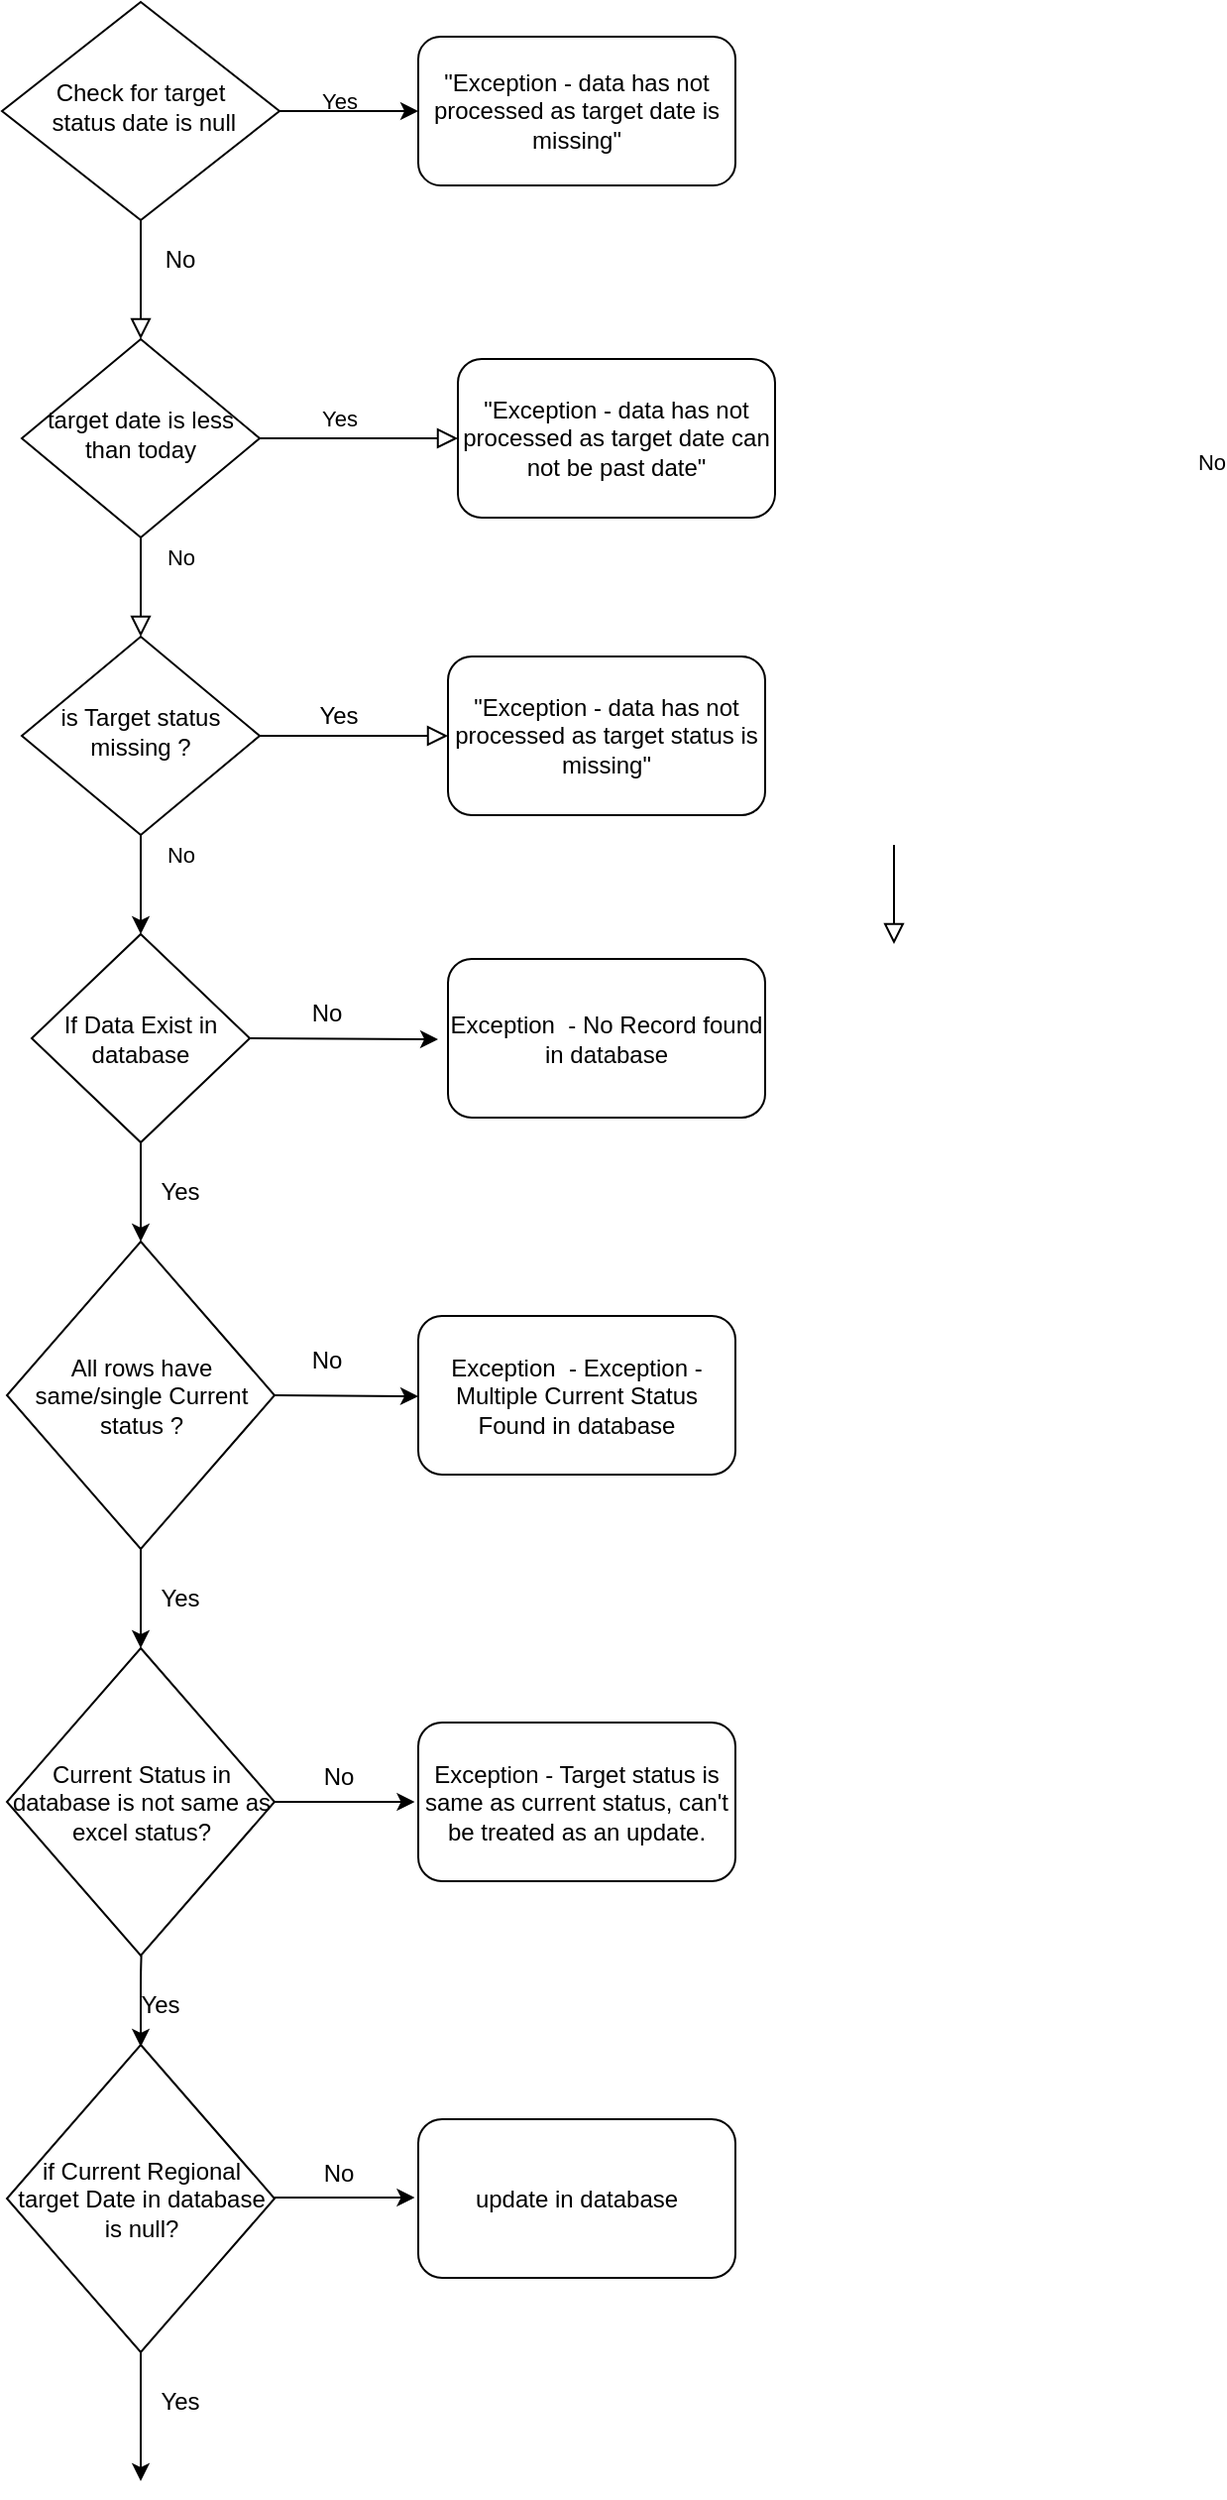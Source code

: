 <mxfile version="13.7.6" type="github">
  <diagram id="C5RBs43oDa-KdzZeNtuy" name="Page-1">
    <mxGraphModel dx="782" dy="395" grid="1" gridSize="10" guides="1" tooltips="1" connect="1" arrows="1" fold="1" page="1" pageScale="1" pageWidth="1200" pageHeight="1920" math="0" shadow="0">
      <root>
        <mxCell id="WIyWlLk6GJQsqaUBKTNV-0" />
        <mxCell id="WIyWlLk6GJQsqaUBKTNV-1" parent="WIyWlLk6GJQsqaUBKTNV-0" />
        <mxCell id="h_fVHSr5ekB-Ulk5fUjJ-17" value="No" style="rounded=0;html=1;jettySize=auto;orthogonalLoop=1;fontSize=11;endArrow=block;endFill=0;endSize=8;strokeWidth=1;shadow=0;labelBackgroundColor=none;edgeStyle=orthogonalEdgeStyle;entryX=0.5;entryY=0;entryDx=0;entryDy=0;" edge="1" parent="WIyWlLk6GJQsqaUBKTNV-1">
          <mxGeometry x="0.077" y="272" relative="1" as="geometry">
            <mxPoint x="-112" y="-220" as="offset" />
            <mxPoint x="670" y="435" as="sourcePoint" />
            <mxPoint x="670" y="485" as="targetPoint" />
            <Array as="points" />
          </mxGeometry>
        </mxCell>
        <mxCell id="h_fVHSr5ekB-Ulk5fUjJ-43" value="Yes" style="rounded=0;html=1;jettySize=auto;orthogonalLoop=1;fontSize=11;endArrow=block;endFill=0;endSize=8;strokeWidth=1;shadow=0;labelBackgroundColor=none;edgeStyle=orthogonalEdgeStyle;exitX=0.5;exitY=1;exitDx=0;exitDy=0;" edge="1" parent="WIyWlLk6GJQsqaUBKTNV-1" source="h_fVHSr5ekB-Ulk5fUjJ-44" target="h_fVHSr5ekB-Ulk5fUjJ-47">
          <mxGeometry x="0.667" y="149" relative="1" as="geometry">
            <mxPoint x="-49" y="-110" as="offset" />
            <Array as="points">
              <mxPoint x="290" y="170" />
              <mxPoint x="290" y="170" />
            </Array>
          </mxGeometry>
        </mxCell>
        <mxCell id="h_fVHSr5ekB-Ulk5fUjJ-44" value="Check for target&lt;br&gt;&amp;nbsp;status date is null" style="rhombus;whiteSpace=wrap;html=1;shadow=0;fontFamily=Helvetica;fontSize=12;align=center;strokeWidth=1;spacing=6;spacingTop=-4;" vertex="1" parent="WIyWlLk6GJQsqaUBKTNV-1">
          <mxGeometry x="220" y="10" width="140" height="110" as="geometry" />
        </mxCell>
        <mxCell id="h_fVHSr5ekB-Ulk5fUjJ-45" value="No" style="rounded=0;html=1;jettySize=auto;orthogonalLoop=1;fontSize=11;endArrow=block;endFill=0;endSize=8;strokeWidth=1;shadow=0;labelBackgroundColor=none;edgeStyle=orthogonalEdgeStyle;entryX=0.5;entryY=0;entryDx=0;entryDy=0;" edge="1" parent="WIyWlLk6GJQsqaUBKTNV-1" source="h_fVHSr5ekB-Ulk5fUjJ-47" target="h_fVHSr5ekB-Ulk5fUjJ-52">
          <mxGeometry x="0.077" y="272" relative="1" as="geometry">
            <mxPoint x="-112" y="-220" as="offset" />
            <mxPoint x="270" y="350" as="targetPoint" />
            <Array as="points" />
          </mxGeometry>
        </mxCell>
        <mxCell id="h_fVHSr5ekB-Ulk5fUjJ-46" value="No" style="edgeStyle=orthogonalEdgeStyle;rounded=0;html=1;jettySize=auto;orthogonalLoop=1;fontSize=11;endArrow=block;endFill=0;endSize=8;strokeWidth=1;shadow=0;labelBackgroundColor=none;" edge="1" parent="WIyWlLk6GJQsqaUBKTNV-1" source="h_fVHSr5ekB-Ulk5fUjJ-47" target="h_fVHSr5ekB-Ulk5fUjJ-48">
          <mxGeometry x="-1" y="-72" relative="1" as="geometry">
            <mxPoint x="-40" y="-12" as="offset" />
          </mxGeometry>
        </mxCell>
        <mxCell id="h_fVHSr5ekB-Ulk5fUjJ-47" value="target date is less than today" style="rhombus;whiteSpace=wrap;html=1;shadow=0;fontFamily=Helvetica;fontSize=12;align=center;strokeWidth=1;spacing=6;spacingTop=-4;" vertex="1" parent="WIyWlLk6GJQsqaUBKTNV-1">
          <mxGeometry x="230" y="180" width="120" height="100" as="geometry" />
        </mxCell>
        <mxCell id="h_fVHSr5ekB-Ulk5fUjJ-48" value="&quot;Exception - data has not processed as target date can not be past date&quot;" style="rounded=1;whiteSpace=wrap;html=1;fontSize=12;glass=0;strokeWidth=1;shadow=0;" vertex="1" parent="WIyWlLk6GJQsqaUBKTNV-1">
          <mxGeometry x="450" y="190" width="160" height="80" as="geometry" />
        </mxCell>
        <mxCell id="h_fVHSr5ekB-Ulk5fUjJ-49" value="" style="endArrow=classic;html=1;exitX=1;exitY=0.5;exitDx=0;exitDy=0;entryX=0;entryY=0.5;entryDx=0;entryDy=0;" edge="1" parent="WIyWlLk6GJQsqaUBKTNV-1" source="h_fVHSr5ekB-Ulk5fUjJ-44" target="h_fVHSr5ekB-Ulk5fUjJ-50">
          <mxGeometry width="50" height="50" relative="1" as="geometry">
            <mxPoint x="360" y="74.5" as="sourcePoint" />
            <mxPoint x="399" y="65" as="targetPoint" />
          </mxGeometry>
        </mxCell>
        <mxCell id="h_fVHSr5ekB-Ulk5fUjJ-50" value="&quot;Exception - data has not processed as target date is missing&quot;" style="rounded=1;whiteSpace=wrap;html=1;fontSize=12;glass=0;strokeWidth=1;shadow=0;" vertex="1" parent="WIyWlLk6GJQsqaUBKTNV-1">
          <mxGeometry x="430" y="27.5" width="160" height="75" as="geometry" />
        </mxCell>
        <mxCell id="h_fVHSr5ekB-Ulk5fUjJ-51" style="edgeStyle=orthogonalEdgeStyle;rounded=0;orthogonalLoop=1;jettySize=auto;html=1;" edge="1" parent="WIyWlLk6GJQsqaUBKTNV-1" source="h_fVHSr5ekB-Ulk5fUjJ-52">
          <mxGeometry relative="1" as="geometry">
            <mxPoint x="290" y="480" as="targetPoint" />
          </mxGeometry>
        </mxCell>
        <mxCell id="h_fVHSr5ekB-Ulk5fUjJ-52" value="is Target status missing ?" style="rhombus;whiteSpace=wrap;html=1;shadow=0;fontFamily=Helvetica;fontSize=12;align=center;strokeWidth=1;spacing=6;spacingTop=-4;" vertex="1" parent="WIyWlLk6GJQsqaUBKTNV-1">
          <mxGeometry x="230" y="330" width="120" height="100" as="geometry" />
        </mxCell>
        <mxCell id="h_fVHSr5ekB-Ulk5fUjJ-53" value="Yes" style="edgeStyle=orthogonalEdgeStyle;rounded=0;html=1;jettySize=auto;orthogonalLoop=1;fontSize=11;endArrow=block;endFill=0;endSize=8;strokeWidth=1;shadow=0;labelBackgroundColor=none;strokeColor=none;" edge="1" parent="WIyWlLk6GJQsqaUBKTNV-1">
          <mxGeometry x="-0.556" y="20" relative="1" as="geometry">
            <mxPoint as="offset" />
            <mxPoint x="370" y="240" as="sourcePoint" />
            <mxPoint x="460" y="240" as="targetPoint" />
          </mxGeometry>
        </mxCell>
        <mxCell id="h_fVHSr5ekB-Ulk5fUjJ-54" value="No" style="edgeStyle=orthogonalEdgeStyle;rounded=0;html=1;jettySize=auto;orthogonalLoop=1;fontSize=11;endArrow=block;endFill=0;endSize=8;strokeWidth=1;shadow=0;labelBackgroundColor=none;" edge="1" parent="WIyWlLk6GJQsqaUBKTNV-1" target="h_fVHSr5ekB-Ulk5fUjJ-55">
          <mxGeometry x="-1" y="-72" relative="1" as="geometry">
            <mxPoint x="-40" y="-12" as="offset" />
            <mxPoint x="350" y="380" as="sourcePoint" />
            <Array as="points">
              <mxPoint x="400" y="380" />
              <mxPoint x="400" y="380" />
            </Array>
          </mxGeometry>
        </mxCell>
        <mxCell id="h_fVHSr5ekB-Ulk5fUjJ-55" value="&quot;Exception - data has not processed as target status is missing&quot;" style="rounded=1;whiteSpace=wrap;html=1;fontSize=12;glass=0;strokeWidth=1;shadow=0;" vertex="1" parent="WIyWlLk6GJQsqaUBKTNV-1">
          <mxGeometry x="445" y="340" width="160" height="80" as="geometry" />
        </mxCell>
        <mxCell id="h_fVHSr5ekB-Ulk5fUjJ-56" value="No" style="text;html=1;strokeColor=none;fillColor=none;align=center;verticalAlign=middle;whiteSpace=wrap;rounded=0;" vertex="1" parent="WIyWlLk6GJQsqaUBKTNV-1">
          <mxGeometry x="290" y="130" width="40" height="20" as="geometry" />
        </mxCell>
        <mxCell id="h_fVHSr5ekB-Ulk5fUjJ-57" value="Yes" style="text;html=1;strokeColor=none;fillColor=none;align=center;verticalAlign=middle;whiteSpace=wrap;rounded=0;" vertex="1" parent="WIyWlLk6GJQsqaUBKTNV-1">
          <mxGeometry x="370" y="360" width="40" height="20" as="geometry" />
        </mxCell>
        <mxCell id="h_fVHSr5ekB-Ulk5fUjJ-58" value="If Data Exist in database" style="rhombus;whiteSpace=wrap;html=1;" vertex="1" parent="WIyWlLk6GJQsqaUBKTNV-1">
          <mxGeometry x="235" y="480" width="110" height="105" as="geometry" />
        </mxCell>
        <mxCell id="h_fVHSr5ekB-Ulk5fUjJ-59" value="" style="endArrow=classic;html=1;exitX=1;exitY=0.5;exitDx=0;exitDy=0;" edge="1" parent="WIyWlLk6GJQsqaUBKTNV-1" source="h_fVHSr5ekB-Ulk5fUjJ-58">
          <mxGeometry width="50" height="50" relative="1" as="geometry">
            <mxPoint x="350" y="460" as="sourcePoint" />
            <mxPoint x="440" y="533" as="targetPoint" />
          </mxGeometry>
        </mxCell>
        <mxCell id="h_fVHSr5ekB-Ulk5fUjJ-60" value="No" style="text;html=1;strokeColor=none;fillColor=none;align=center;verticalAlign=middle;whiteSpace=wrap;rounded=0;" vertex="1" parent="WIyWlLk6GJQsqaUBKTNV-1">
          <mxGeometry x="364" y="510" width="40" height="20" as="geometry" />
        </mxCell>
        <mxCell id="h_fVHSr5ekB-Ulk5fUjJ-61" value="Exception&amp;nbsp; - No Record found in database" style="rounded=1;whiteSpace=wrap;html=1;fontSize=12;glass=0;strokeWidth=1;shadow=0;" vertex="1" parent="WIyWlLk6GJQsqaUBKTNV-1">
          <mxGeometry x="445" y="492.5" width="160" height="80" as="geometry" />
        </mxCell>
        <mxCell id="h_fVHSr5ekB-Ulk5fUjJ-62" value="Yes" style="text;html=1;strokeColor=none;fillColor=none;align=center;verticalAlign=middle;whiteSpace=wrap;rounded=0;" vertex="1" parent="WIyWlLk6GJQsqaUBKTNV-1">
          <mxGeometry x="290" y="585" width="40" height="50" as="geometry" />
        </mxCell>
        <mxCell id="h_fVHSr5ekB-Ulk5fUjJ-63" value="" style="endArrow=classic;html=1;exitX=0;exitY=0;exitDx=0;exitDy=0;entryX=0;entryY=1;entryDx=0;entryDy=0;" edge="1" parent="WIyWlLk6GJQsqaUBKTNV-1" source="h_fVHSr5ekB-Ulk5fUjJ-62" target="h_fVHSr5ekB-Ulk5fUjJ-62">
          <mxGeometry width="50" height="50" relative="1" as="geometry">
            <mxPoint x="350" y="580" as="sourcePoint" />
            <mxPoint x="400" y="530" as="targetPoint" />
          </mxGeometry>
        </mxCell>
        <mxCell id="h_fVHSr5ekB-Ulk5fUjJ-64" value="All rows have same/single Current status ?" style="rhombus;whiteSpace=wrap;html=1;" vertex="1" parent="WIyWlLk6GJQsqaUBKTNV-1">
          <mxGeometry x="222.5" y="635" width="135" height="155" as="geometry" />
        </mxCell>
        <mxCell id="h_fVHSr5ekB-Ulk5fUjJ-65" value="No" style="text;html=1;strokeColor=none;fillColor=none;align=center;verticalAlign=middle;whiteSpace=wrap;rounded=0;" vertex="1" parent="WIyWlLk6GJQsqaUBKTNV-1">
          <mxGeometry x="364" y="680" width="40" height="30" as="geometry" />
        </mxCell>
        <mxCell id="h_fVHSr5ekB-Ulk5fUjJ-66" value="" style="endArrow=classic;html=1;exitX=1;exitY=0.5;exitDx=0;exitDy=0;" edge="1" parent="WIyWlLk6GJQsqaUBKTNV-1" source="h_fVHSr5ekB-Ulk5fUjJ-64">
          <mxGeometry width="50" height="50" relative="1" as="geometry">
            <mxPoint x="350" y="740" as="sourcePoint" />
            <mxPoint x="430" y="713" as="targetPoint" />
          </mxGeometry>
        </mxCell>
        <mxCell id="h_fVHSr5ekB-Ulk5fUjJ-67" value="" style="endArrow=classic;html=1;exitX=0.5;exitY=1;exitDx=0;exitDy=0;" edge="1" parent="WIyWlLk6GJQsqaUBKTNV-1" source="h_fVHSr5ekB-Ulk5fUjJ-64">
          <mxGeometry width="50" height="50" relative="1" as="geometry">
            <mxPoint x="367.5" y="722.5" as="sourcePoint" />
            <mxPoint x="290" y="840" as="targetPoint" />
          </mxGeometry>
        </mxCell>
        <mxCell id="h_fVHSr5ekB-Ulk5fUjJ-68" value="Exception&amp;nbsp; - Exception - Multiple Current Status Found in database" style="rounded=1;whiteSpace=wrap;html=1;fontSize=12;glass=0;strokeWidth=1;shadow=0;" vertex="1" parent="WIyWlLk6GJQsqaUBKTNV-1">
          <mxGeometry x="430" y="672.5" width="160" height="80" as="geometry" />
        </mxCell>
        <mxCell id="h_fVHSr5ekB-Ulk5fUjJ-69" value="Yes" style="text;html=1;strokeColor=none;fillColor=none;align=center;verticalAlign=middle;whiteSpace=wrap;rounded=0;" vertex="1" parent="WIyWlLk6GJQsqaUBKTNV-1">
          <mxGeometry x="290" y="790" width="40" height="50" as="geometry" />
        </mxCell>
        <mxCell id="h_fVHSr5ekB-Ulk5fUjJ-70" value="Current Status in database is not same as excel status?" style="rhombus;whiteSpace=wrap;html=1;" vertex="1" parent="WIyWlLk6GJQsqaUBKTNV-1">
          <mxGeometry x="222.5" y="840" width="135" height="155" as="geometry" />
        </mxCell>
        <mxCell id="h_fVHSr5ekB-Ulk5fUjJ-71" value="" style="endArrow=classic;html=1;" edge="1" parent="WIyWlLk6GJQsqaUBKTNV-1" source="h_fVHSr5ekB-Ulk5fUjJ-70">
          <mxGeometry width="50" height="50" relative="1" as="geometry">
            <mxPoint x="357.5" y="967.5" as="sourcePoint" />
            <mxPoint x="428.211" y="917.5" as="targetPoint" />
          </mxGeometry>
        </mxCell>
        <mxCell id="h_fVHSr5ekB-Ulk5fUjJ-72" value="" style="endArrow=classic;html=1;" edge="1" parent="WIyWlLk6GJQsqaUBKTNV-1">
          <mxGeometry width="50" height="50" relative="1" as="geometry">
            <mxPoint x="290.29" y="995" as="sourcePoint" />
            <mxPoint x="290" y="1041" as="targetPoint" />
            <Array as="points">
              <mxPoint x="290" y="1005" />
            </Array>
          </mxGeometry>
        </mxCell>
        <mxCell id="h_fVHSr5ekB-Ulk5fUjJ-73" value="Yes" style="text;html=1;strokeColor=none;fillColor=none;align=center;verticalAlign=middle;whiteSpace=wrap;rounded=0;" vertex="1" parent="WIyWlLk6GJQsqaUBKTNV-1">
          <mxGeometry x="280" y="995" width="40" height="50" as="geometry" />
        </mxCell>
        <mxCell id="h_fVHSr5ekB-Ulk5fUjJ-74" value="No" style="text;html=1;strokeColor=none;fillColor=none;align=center;verticalAlign=middle;whiteSpace=wrap;rounded=0;" vertex="1" parent="WIyWlLk6GJQsqaUBKTNV-1">
          <mxGeometry x="370" y="890" width="40" height="30" as="geometry" />
        </mxCell>
        <mxCell id="h_fVHSr5ekB-Ulk5fUjJ-75" value="if Current Regional target Date in database is null?" style="rhombus;whiteSpace=wrap;html=1;" vertex="1" parent="WIyWlLk6GJQsqaUBKTNV-1">
          <mxGeometry x="222.5" y="1040" width="135" height="155" as="geometry" />
        </mxCell>
        <mxCell id="h_fVHSr5ekB-Ulk5fUjJ-76" value="" style="endArrow=classic;html=1;exitX=0.5;exitY=1;exitDx=0;exitDy=0;" edge="1" parent="WIyWlLk6GJQsqaUBKTNV-1" source="h_fVHSr5ekB-Ulk5fUjJ-75">
          <mxGeometry width="50" height="50" relative="1" as="geometry">
            <mxPoint x="270" y="1250" as="sourcePoint" />
            <mxPoint x="290" y="1260" as="targetPoint" />
          </mxGeometry>
        </mxCell>
        <mxCell id="h_fVHSr5ekB-Ulk5fUjJ-77" value="Exception - Target status is same as current status, can&#39;t be treated as an update." style="rounded=1;whiteSpace=wrap;html=1;fontSize=12;glass=0;strokeWidth=1;shadow=0;" vertex="1" parent="WIyWlLk6GJQsqaUBKTNV-1">
          <mxGeometry x="430" y="877.5" width="160" height="80" as="geometry" />
        </mxCell>
        <mxCell id="h_fVHSr5ekB-Ulk5fUjJ-78" value="" style="endArrow=classic;html=1;" edge="1" parent="WIyWlLk6GJQsqaUBKTNV-1">
          <mxGeometry width="50" height="50" relative="1" as="geometry">
            <mxPoint x="357.5" y="1117" as="sourcePoint" />
            <mxPoint x="428.211" y="1117" as="targetPoint" />
          </mxGeometry>
        </mxCell>
        <mxCell id="h_fVHSr5ekB-Ulk5fUjJ-79" value="No" style="text;html=1;strokeColor=none;fillColor=none;align=center;verticalAlign=middle;whiteSpace=wrap;rounded=0;" vertex="1" parent="WIyWlLk6GJQsqaUBKTNV-1">
          <mxGeometry x="370" y="1090" width="40" height="30" as="geometry" />
        </mxCell>
        <mxCell id="h_fVHSr5ekB-Ulk5fUjJ-81" value="update in database" style="rounded=1;whiteSpace=wrap;html=1;fontSize=12;glass=0;strokeWidth=1;shadow=0;" vertex="1" parent="WIyWlLk6GJQsqaUBKTNV-1">
          <mxGeometry x="430" y="1077.5" width="160" height="80" as="geometry" />
        </mxCell>
        <mxCell id="h_fVHSr5ekB-Ulk5fUjJ-82" value="Yes" style="text;html=1;strokeColor=none;fillColor=none;align=center;verticalAlign=middle;whiteSpace=wrap;rounded=0;" vertex="1" parent="WIyWlLk6GJQsqaUBKTNV-1">
          <mxGeometry x="290" y="1195" width="40" height="50" as="geometry" />
        </mxCell>
      </root>
    </mxGraphModel>
  </diagram>
</mxfile>
